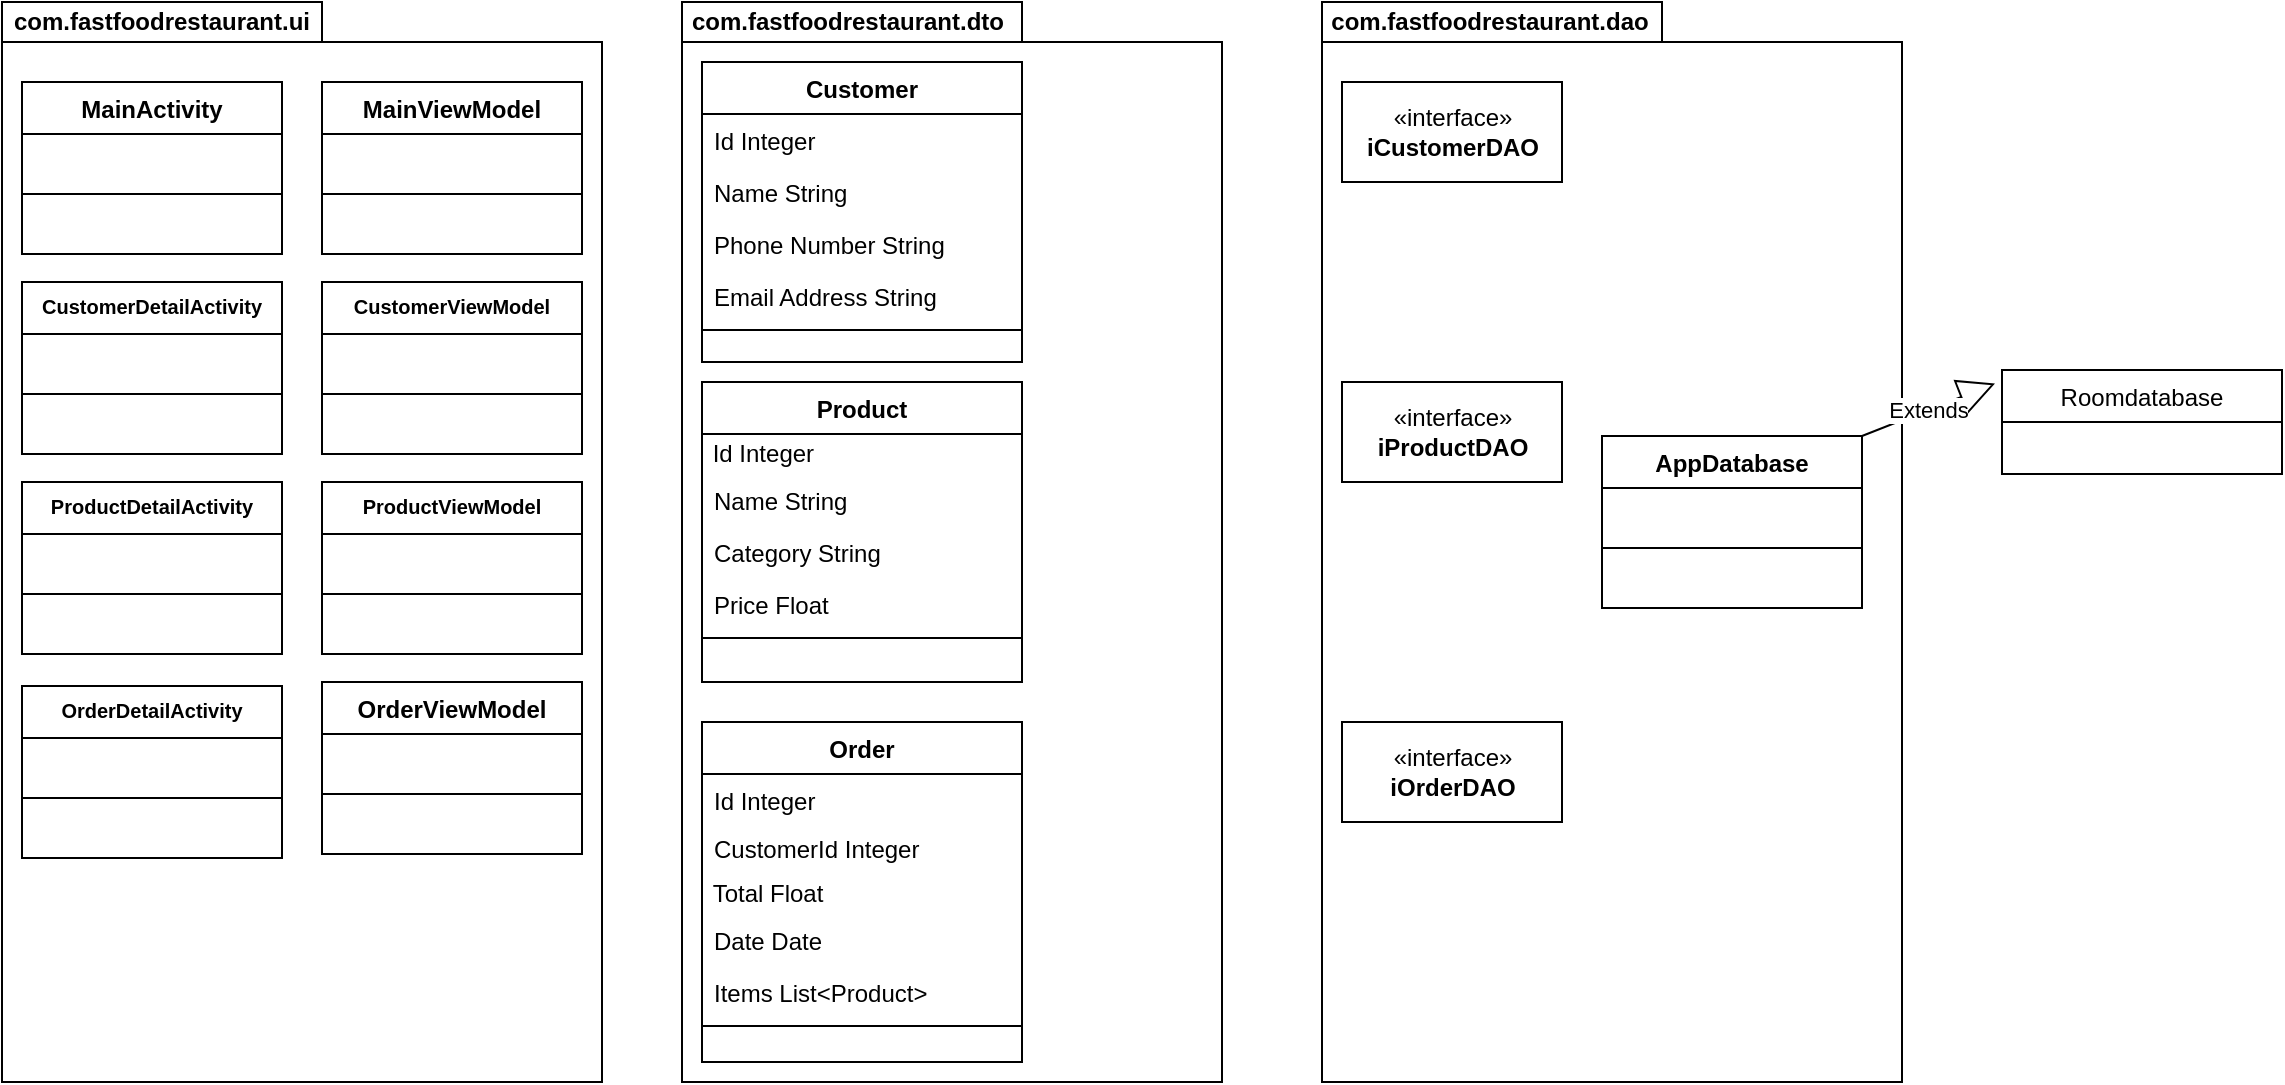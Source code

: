 <mxfile version="14.9.3" type="github">
  <diagram id="C5RBs43oDa-KdzZeNtuy" name="Page-1">
    <mxGraphModel dx="1422" dy="768" grid="1" gridSize="10" guides="1" tooltips="1" connect="1" arrows="1" fold="1" page="1" pageScale="1" pageWidth="1169" pageHeight="827" math="0" shadow="0">
      <root>
        <mxCell id="WIyWlLk6GJQsqaUBKTNV-0" />
        <mxCell id="WIyWlLk6GJQsqaUBKTNV-1" parent="WIyWlLk6GJQsqaUBKTNV-0" />
        <mxCell id="FJJP1g_lL0mInLVzkYTo-33" value="" style="shape=folder;fontStyle=1;spacingTop=10;tabWidth=170;tabHeight=20;tabPosition=left;html=1;" vertex="1" parent="WIyWlLk6GJQsqaUBKTNV-1">
          <mxGeometry x="360" y="20" width="270" height="540" as="geometry" />
        </mxCell>
        <mxCell id="FJJP1g_lL0mInLVzkYTo-36" value="&lt;span style=&quot;font-weight: 700&quot;&gt;com.fastfoodrestaurant.dto&lt;/span&gt;" style="text;html=1;strokeColor=none;fillColor=none;align=center;verticalAlign=middle;whiteSpace=wrap;rounded=0;" vertex="1" parent="WIyWlLk6GJQsqaUBKTNV-1">
          <mxGeometry x="363" y="20" width="160" height="20" as="geometry" />
        </mxCell>
        <mxCell id="FJJP1g_lL0mInLVzkYTo-37" value="" style="shape=folder;fontStyle=1;spacingTop=10;tabWidth=160;tabHeight=20;tabPosition=left;html=1;" vertex="1" parent="WIyWlLk6GJQsqaUBKTNV-1">
          <mxGeometry x="20" y="20" width="300" height="540" as="geometry" />
        </mxCell>
        <mxCell id="FJJP1g_lL0mInLVzkYTo-38" value="&lt;span style=&quot;font-weight: 700&quot;&gt;com.fastfoodrestaurant.ui&lt;/span&gt;" style="text;html=1;strokeColor=none;fillColor=none;align=center;verticalAlign=middle;whiteSpace=wrap;rounded=0;" vertex="1" parent="WIyWlLk6GJQsqaUBKTNV-1">
          <mxGeometry x="20" y="20" width="160" height="20" as="geometry" />
        </mxCell>
        <mxCell id="FJJP1g_lL0mInLVzkYTo-39" value="" style="shape=folder;fontStyle=1;spacingTop=10;tabWidth=170;tabHeight=20;tabPosition=left;html=1;" vertex="1" parent="WIyWlLk6GJQsqaUBKTNV-1">
          <mxGeometry x="680" y="20" width="290" height="540" as="geometry" />
        </mxCell>
        <mxCell id="FJJP1g_lL0mInLVzkYTo-40" value="&lt;span style=&quot;font-weight: 700&quot;&gt;com.fastfoodrestaurant.dao&lt;/span&gt;" style="text;html=1;strokeColor=none;fillColor=none;align=center;verticalAlign=middle;whiteSpace=wrap;rounded=0;" vertex="1" parent="WIyWlLk6GJQsqaUBKTNV-1">
          <mxGeometry x="684" y="20" width="160" height="20" as="geometry" />
        </mxCell>
        <mxCell id="zkfFHV4jXpPFQw0GAbJ--0" value="Customer" style="swimlane;fontStyle=1;align=center;verticalAlign=top;childLayout=stackLayout;horizontal=1;startSize=26;horizontalStack=0;resizeParent=1;resizeLast=0;collapsible=1;marginBottom=0;rounded=0;shadow=0;strokeWidth=1;" parent="WIyWlLk6GJQsqaUBKTNV-1" vertex="1">
          <mxGeometry x="370" y="50" width="160" height="150" as="geometry">
            <mxRectangle x="230" y="140" width="160" height="26" as="alternateBounds" />
          </mxGeometry>
        </mxCell>
        <mxCell id="FJJP1g_lL0mInLVzkYTo-23" value="Id Integer" style="text;strokeColor=none;fillColor=none;align=left;verticalAlign=top;spacingLeft=4;spacingRight=4;overflow=hidden;rotatable=0;points=[[0,0.5],[1,0.5]];portConstraint=eastwest;opacity=30;" vertex="1" parent="zkfFHV4jXpPFQw0GAbJ--0">
          <mxGeometry y="26" width="160" height="26" as="geometry" />
        </mxCell>
        <mxCell id="zkfFHV4jXpPFQw0GAbJ--1" value="Name String" style="text;align=left;verticalAlign=top;spacingLeft=4;spacingRight=4;overflow=hidden;rotatable=0;points=[[0,0.5],[1,0.5]];portConstraint=eastwest;" parent="zkfFHV4jXpPFQw0GAbJ--0" vertex="1">
          <mxGeometry y="52" width="160" height="26" as="geometry" />
        </mxCell>
        <mxCell id="zkfFHV4jXpPFQw0GAbJ--2" value="Phone Number String" style="text;align=left;verticalAlign=top;spacingLeft=4;spacingRight=4;overflow=hidden;rotatable=0;points=[[0,0.5],[1,0.5]];portConstraint=eastwest;rounded=0;shadow=0;html=0;" parent="zkfFHV4jXpPFQw0GAbJ--0" vertex="1">
          <mxGeometry y="78" width="160" height="26" as="geometry" />
        </mxCell>
        <mxCell id="zkfFHV4jXpPFQw0GAbJ--3" value="Email Address String" style="text;align=left;verticalAlign=top;spacingLeft=4;spacingRight=4;overflow=hidden;rotatable=0;points=[[0,0.5],[1,0.5]];portConstraint=eastwest;rounded=0;shadow=0;html=0;" parent="zkfFHV4jXpPFQw0GAbJ--0" vertex="1">
          <mxGeometry y="104" width="160" height="26" as="geometry" />
        </mxCell>
        <mxCell id="FJJP1g_lL0mInLVzkYTo-28" value="" style="line;strokeWidth=1;fillColor=none;align=left;verticalAlign=middle;spacingTop=-1;spacingLeft=3;spacingRight=3;rotatable=0;labelPosition=right;points=[];portConstraint=eastwest;" vertex="1" parent="zkfFHV4jXpPFQw0GAbJ--0">
          <mxGeometry y="130" width="160" height="8" as="geometry" />
        </mxCell>
        <mxCell id="FJJP1g_lL0mInLVzkYTo-0" value="Order" style="swimlane;fontStyle=1;align=center;verticalAlign=top;childLayout=stackLayout;horizontal=1;startSize=26;horizontalStack=0;resizeParent=1;resizeLast=0;collapsible=1;marginBottom=0;rounded=0;shadow=0;strokeWidth=1;" vertex="1" parent="WIyWlLk6GJQsqaUBKTNV-1">
          <mxGeometry x="370" y="380" width="160" height="170" as="geometry">
            <mxRectangle x="230" y="140" width="160" height="26" as="alternateBounds" />
          </mxGeometry>
        </mxCell>
        <mxCell id="FJJP1g_lL0mInLVzkYTo-1" value="Id Integer" style="text;align=left;verticalAlign=top;spacingLeft=4;spacingRight=4;overflow=hidden;rotatable=0;points=[[0,0.5],[1,0.5]];portConstraint=eastwest;" vertex="1" parent="FJJP1g_lL0mInLVzkYTo-0">
          <mxGeometry y="26" width="160" height="24" as="geometry" />
        </mxCell>
        <mxCell id="FJJP1g_lL0mInLVzkYTo-2" value="CustomerId Integer" style="text;align=left;verticalAlign=top;spacingLeft=4;spacingRight=4;overflow=hidden;rotatable=0;points=[[0,0.5],[1,0.5]];portConstraint=eastwest;rounded=0;shadow=0;html=0;" vertex="1" parent="FJJP1g_lL0mInLVzkYTo-0">
          <mxGeometry y="50" width="160" height="26" as="geometry" />
        </mxCell>
        <mxCell id="FJJP1g_lL0mInLVzkYTo-7" value="&amp;nbsp;Total Float" style="text;html=1;align=left;verticalAlign=middle;resizable=0;points=[];autosize=1;strokeColor=none;" vertex="1" parent="FJJP1g_lL0mInLVzkYTo-0">
          <mxGeometry y="76" width="160" height="20" as="geometry" />
        </mxCell>
        <mxCell id="FJJP1g_lL0mInLVzkYTo-24" value="Date Date" style="text;strokeColor=none;fillColor=none;align=left;verticalAlign=top;spacingLeft=4;spacingRight=4;overflow=hidden;rotatable=0;points=[[0,0.5],[1,0.5]];portConstraint=eastwest;opacity=30;" vertex="1" parent="FJJP1g_lL0mInLVzkYTo-0">
          <mxGeometry y="96" width="160" height="26" as="geometry" />
        </mxCell>
        <mxCell id="FJJP1g_lL0mInLVzkYTo-27" value="Items List&lt;Product&gt;" style="text;align=left;verticalAlign=top;spacingLeft=4;spacingRight=4;overflow=hidden;rotatable=0;points=[[0,0.5],[1,0.5]];portConstraint=eastwest;rounded=0;shadow=0;html=0;" vertex="1" parent="FJJP1g_lL0mInLVzkYTo-0">
          <mxGeometry y="122" width="160" height="26" as="geometry" />
        </mxCell>
        <mxCell id="FJJP1g_lL0mInLVzkYTo-29" value="" style="line;strokeWidth=1;fillColor=none;align=left;verticalAlign=middle;spacingTop=-1;spacingLeft=3;spacingRight=3;rotatable=0;labelPosition=right;points=[];portConstraint=eastwest;" vertex="1" parent="FJJP1g_lL0mInLVzkYTo-0">
          <mxGeometry y="148" width="160" height="8" as="geometry" />
        </mxCell>
        <mxCell id="FJJP1g_lL0mInLVzkYTo-9" value="Product" style="swimlane;fontStyle=1;align=center;verticalAlign=top;childLayout=stackLayout;horizontal=1;startSize=26;horizontalStack=0;resizeParent=1;resizeLast=0;collapsible=1;marginBottom=0;rounded=0;shadow=0;strokeWidth=1;" vertex="1" parent="WIyWlLk6GJQsqaUBKTNV-1">
          <mxGeometry x="370" y="210" width="160" height="150" as="geometry">
            <mxRectangle x="230" y="140" width="160" height="26" as="alternateBounds" />
          </mxGeometry>
        </mxCell>
        <mxCell id="FJJP1g_lL0mInLVzkYTo-10" value="&amp;nbsp;Id Integer" style="text;html=1;align=left;verticalAlign=middle;resizable=0;points=[];autosize=1;strokeColor=none;" vertex="1" parent="FJJP1g_lL0mInLVzkYTo-9">
          <mxGeometry y="26" width="160" height="20" as="geometry" />
        </mxCell>
        <mxCell id="FJJP1g_lL0mInLVzkYTo-11" value="Name String" style="text;align=left;verticalAlign=top;spacingLeft=4;spacingRight=4;overflow=hidden;rotatable=0;points=[[0,0.5],[1,0.5]];portConstraint=eastwest;" vertex="1" parent="FJJP1g_lL0mInLVzkYTo-9">
          <mxGeometry y="46" width="160" height="26" as="geometry" />
        </mxCell>
        <mxCell id="FJJP1g_lL0mInLVzkYTo-12" value="Category String" style="text;align=left;verticalAlign=top;spacingLeft=4;spacingRight=4;overflow=hidden;rotatable=0;points=[[0,0.5],[1,0.5]];portConstraint=eastwest;rounded=0;shadow=0;html=0;" vertex="1" parent="FJJP1g_lL0mInLVzkYTo-9">
          <mxGeometry y="72" width="160" height="26" as="geometry" />
        </mxCell>
        <mxCell id="FJJP1g_lL0mInLVzkYTo-13" value="Price Float" style="text;align=left;verticalAlign=top;spacingLeft=4;spacingRight=4;overflow=hidden;rotatable=0;points=[[0,0.5],[1,0.5]];portConstraint=eastwest;rounded=0;shadow=0;html=0;" vertex="1" parent="FJJP1g_lL0mInLVzkYTo-9">
          <mxGeometry y="98" width="160" height="26" as="geometry" />
        </mxCell>
        <mxCell id="FJJP1g_lL0mInLVzkYTo-30" value="" style="line;strokeWidth=1;fillColor=none;align=left;verticalAlign=middle;spacingTop=-1;spacingLeft=3;spacingRight=3;rotatable=0;labelPosition=right;points=[];portConstraint=eastwest;" vertex="1" parent="FJJP1g_lL0mInLVzkYTo-9">
          <mxGeometry y="124" width="160" height="8" as="geometry" />
        </mxCell>
        <mxCell id="FJJP1g_lL0mInLVzkYTo-42" value="Roomdatabase" style="swimlane;fontStyle=0;childLayout=stackLayout;horizontal=1;startSize=26;fillColor=none;horizontalStack=0;resizeParent=1;resizeParentMax=0;resizeLast=0;collapsible=1;marginBottom=0;" vertex="1" parent="WIyWlLk6GJQsqaUBKTNV-1">
          <mxGeometry x="1020" y="204" width="140" height="52" as="geometry" />
        </mxCell>
        <mxCell id="FJJP1g_lL0mInLVzkYTo-51" value="«interface»&lt;br&gt;&lt;b&gt;iCustomerDAO&lt;/b&gt;" style="html=1;" vertex="1" parent="WIyWlLk6GJQsqaUBKTNV-1">
          <mxGeometry x="690" y="60" width="110" height="50" as="geometry" />
        </mxCell>
        <mxCell id="FJJP1g_lL0mInLVzkYTo-52" value="«interface»&lt;br&gt;&lt;b&gt;iOrderDAO&lt;/b&gt;" style="html=1;" vertex="1" parent="WIyWlLk6GJQsqaUBKTNV-1">
          <mxGeometry x="690" y="380" width="110" height="50" as="geometry" />
        </mxCell>
        <mxCell id="FJJP1g_lL0mInLVzkYTo-54" value="«interface»&lt;br&gt;&lt;b&gt;iProductDAO&lt;/b&gt;" style="html=1;" vertex="1" parent="WIyWlLk6GJQsqaUBKTNV-1">
          <mxGeometry x="690" y="210" width="110" height="50" as="geometry" />
        </mxCell>
        <mxCell id="FJJP1g_lL0mInLVzkYTo-55" value="AppDatabase" style="swimlane;fontStyle=1;align=center;verticalAlign=top;childLayout=stackLayout;horizontal=1;startSize=26;horizontalStack=0;resizeParent=1;resizeParentMax=0;resizeLast=0;collapsible=1;marginBottom=0;" vertex="1" parent="WIyWlLk6GJQsqaUBKTNV-1">
          <mxGeometry x="820" y="237" width="130" height="86" as="geometry" />
        </mxCell>
        <mxCell id="FJJP1g_lL0mInLVzkYTo-56" value=" " style="text;strokeColor=none;fillColor=none;align=left;verticalAlign=top;spacingLeft=4;spacingRight=4;overflow=hidden;rotatable=0;points=[[0,0.5],[1,0.5]];portConstraint=eastwest;" vertex="1" parent="FJJP1g_lL0mInLVzkYTo-55">
          <mxGeometry y="26" width="130" height="26" as="geometry" />
        </mxCell>
        <mxCell id="FJJP1g_lL0mInLVzkYTo-57" value="" style="line;strokeWidth=1;fillColor=none;align=left;verticalAlign=middle;spacingTop=-1;spacingLeft=3;spacingRight=3;rotatable=0;labelPosition=right;points=[];portConstraint=eastwest;" vertex="1" parent="FJJP1g_lL0mInLVzkYTo-55">
          <mxGeometry y="52" width="130" height="8" as="geometry" />
        </mxCell>
        <mxCell id="FJJP1g_lL0mInLVzkYTo-58" value=" " style="text;strokeColor=none;fillColor=none;align=left;verticalAlign=top;spacingLeft=4;spacingRight=4;overflow=hidden;rotatable=0;points=[[0,0.5],[1,0.5]];portConstraint=eastwest;" vertex="1" parent="FJJP1g_lL0mInLVzkYTo-55">
          <mxGeometry y="60" width="130" height="26" as="geometry" />
        </mxCell>
        <mxCell id="FJJP1g_lL0mInLVzkYTo-60" value="Extends" style="endArrow=block;endSize=16;endFill=0;html=1;entryX=-0.025;entryY=0.13;entryDx=0;entryDy=0;entryPerimeter=0;exitX=1;exitY=0;exitDx=0;exitDy=0;" edge="1" parent="WIyWlLk6GJQsqaUBKTNV-1" source="FJJP1g_lL0mInLVzkYTo-55" target="FJJP1g_lL0mInLVzkYTo-42">
          <mxGeometry width="160" relative="1" as="geometry">
            <mxPoint x="980" y="240" as="sourcePoint" />
            <mxPoint x="1140" y="240" as="targetPoint" />
          </mxGeometry>
        </mxCell>
        <mxCell id="FJJP1g_lL0mInLVzkYTo-61" value="MainActivity" style="swimlane;fontStyle=1;align=center;verticalAlign=top;childLayout=stackLayout;horizontal=1;startSize=26;horizontalStack=0;resizeParent=1;resizeParentMax=0;resizeLast=0;collapsible=1;marginBottom=0;" vertex="1" parent="WIyWlLk6GJQsqaUBKTNV-1">
          <mxGeometry x="30" y="60" width="130" height="86" as="geometry" />
        </mxCell>
        <mxCell id="FJJP1g_lL0mInLVzkYTo-62" value=" " style="text;strokeColor=none;fillColor=none;align=left;verticalAlign=top;spacingLeft=4;spacingRight=4;overflow=hidden;rotatable=0;points=[[0,0.5],[1,0.5]];portConstraint=eastwest;" vertex="1" parent="FJJP1g_lL0mInLVzkYTo-61">
          <mxGeometry y="26" width="130" height="26" as="geometry" />
        </mxCell>
        <mxCell id="FJJP1g_lL0mInLVzkYTo-63" value="" style="line;strokeWidth=1;fillColor=none;align=left;verticalAlign=middle;spacingTop=-1;spacingLeft=3;spacingRight=3;rotatable=0;labelPosition=right;points=[];portConstraint=eastwest;" vertex="1" parent="FJJP1g_lL0mInLVzkYTo-61">
          <mxGeometry y="52" width="130" height="8" as="geometry" />
        </mxCell>
        <mxCell id="FJJP1g_lL0mInLVzkYTo-64" value=" " style="text;strokeColor=none;fillColor=none;align=left;verticalAlign=top;spacingLeft=4;spacingRight=4;overflow=hidden;rotatable=0;points=[[0,0.5],[1,0.5]];portConstraint=eastwest;" vertex="1" parent="FJJP1g_lL0mInLVzkYTo-61">
          <mxGeometry y="60" width="130" height="26" as="geometry" />
        </mxCell>
        <mxCell id="FJJP1g_lL0mInLVzkYTo-66" value="MainViewModel" style="swimlane;fontStyle=1;align=center;verticalAlign=top;childLayout=stackLayout;horizontal=1;startSize=26;horizontalStack=0;resizeParent=1;resizeParentMax=0;resizeLast=0;collapsible=1;marginBottom=0;" vertex="1" parent="WIyWlLk6GJQsqaUBKTNV-1">
          <mxGeometry x="180" y="60" width="130" height="86" as="geometry" />
        </mxCell>
        <mxCell id="FJJP1g_lL0mInLVzkYTo-67" value=" " style="text;strokeColor=none;fillColor=none;align=left;verticalAlign=top;spacingLeft=4;spacingRight=4;overflow=hidden;rotatable=0;points=[[0,0.5],[1,0.5]];portConstraint=eastwest;" vertex="1" parent="FJJP1g_lL0mInLVzkYTo-66">
          <mxGeometry y="26" width="130" height="26" as="geometry" />
        </mxCell>
        <mxCell id="FJJP1g_lL0mInLVzkYTo-68" value="" style="line;strokeWidth=1;fillColor=none;align=left;verticalAlign=middle;spacingTop=-1;spacingLeft=3;spacingRight=3;rotatable=0;labelPosition=right;points=[];portConstraint=eastwest;" vertex="1" parent="FJJP1g_lL0mInLVzkYTo-66">
          <mxGeometry y="52" width="130" height="8" as="geometry" />
        </mxCell>
        <mxCell id="FJJP1g_lL0mInLVzkYTo-69" value=" " style="text;strokeColor=none;fillColor=none;align=left;verticalAlign=top;spacingLeft=4;spacingRight=4;overflow=hidden;rotatable=0;points=[[0,0.5],[1,0.5]];portConstraint=eastwest;" vertex="1" parent="FJJP1g_lL0mInLVzkYTo-66">
          <mxGeometry y="60" width="130" height="26" as="geometry" />
        </mxCell>
        <mxCell id="FJJP1g_lL0mInLVzkYTo-71" value="ProductDetailActivity" style="swimlane;fontStyle=1;align=center;verticalAlign=top;childLayout=stackLayout;horizontal=1;startSize=26;horizontalStack=0;resizeParent=1;resizeParentMax=0;resizeLast=0;collapsible=1;marginBottom=0;fontSize=10;" vertex="1" parent="WIyWlLk6GJQsqaUBKTNV-1">
          <mxGeometry x="30" y="260" width="130" height="86" as="geometry" />
        </mxCell>
        <mxCell id="FJJP1g_lL0mInLVzkYTo-72" value=" " style="text;strokeColor=none;fillColor=none;align=left;verticalAlign=top;spacingLeft=4;spacingRight=4;overflow=hidden;rotatable=0;points=[[0,0.5],[1,0.5]];portConstraint=eastwest;" vertex="1" parent="FJJP1g_lL0mInLVzkYTo-71">
          <mxGeometry y="26" width="130" height="26" as="geometry" />
        </mxCell>
        <mxCell id="FJJP1g_lL0mInLVzkYTo-73" value="" style="line;strokeWidth=1;fillColor=none;align=left;verticalAlign=middle;spacingTop=-1;spacingLeft=3;spacingRight=3;rotatable=0;labelPosition=right;points=[];portConstraint=eastwest;" vertex="1" parent="FJJP1g_lL0mInLVzkYTo-71">
          <mxGeometry y="52" width="130" height="8" as="geometry" />
        </mxCell>
        <mxCell id="FJJP1g_lL0mInLVzkYTo-74" value=" " style="text;strokeColor=none;fillColor=none;align=left;verticalAlign=top;spacingLeft=4;spacingRight=4;overflow=hidden;rotatable=0;points=[[0,0.5],[1,0.5]];portConstraint=eastwest;" vertex="1" parent="FJJP1g_lL0mInLVzkYTo-71">
          <mxGeometry y="60" width="130" height="26" as="geometry" />
        </mxCell>
        <mxCell id="FJJP1g_lL0mInLVzkYTo-75" value="CustomerDetailActivity" style="swimlane;fontStyle=1;align=center;verticalAlign=top;childLayout=stackLayout;horizontal=1;startSize=26;horizontalStack=0;resizeParent=1;resizeParentMax=0;resizeLast=0;collapsible=1;marginBottom=0;fontSize=10;" vertex="1" parent="WIyWlLk6GJQsqaUBKTNV-1">
          <mxGeometry x="30" y="160" width="130" height="86" as="geometry" />
        </mxCell>
        <mxCell id="FJJP1g_lL0mInLVzkYTo-76" value=" " style="text;strokeColor=none;fillColor=none;align=left;verticalAlign=top;spacingLeft=4;spacingRight=4;overflow=hidden;rotatable=0;points=[[0,0.5],[1,0.5]];portConstraint=eastwest;" vertex="1" parent="FJJP1g_lL0mInLVzkYTo-75">
          <mxGeometry y="26" width="130" height="26" as="geometry" />
        </mxCell>
        <mxCell id="FJJP1g_lL0mInLVzkYTo-77" value="" style="line;strokeWidth=1;fillColor=none;align=left;verticalAlign=middle;spacingTop=-1;spacingLeft=3;spacingRight=3;rotatable=0;labelPosition=right;points=[];portConstraint=eastwest;" vertex="1" parent="FJJP1g_lL0mInLVzkYTo-75">
          <mxGeometry y="52" width="130" height="8" as="geometry" />
        </mxCell>
        <mxCell id="FJJP1g_lL0mInLVzkYTo-78" value=" " style="text;strokeColor=none;fillColor=none;align=left;verticalAlign=top;spacingLeft=4;spacingRight=4;overflow=hidden;rotatable=0;points=[[0,0.5],[1,0.5]];portConstraint=eastwest;" vertex="1" parent="FJJP1g_lL0mInLVzkYTo-75">
          <mxGeometry y="60" width="130" height="26" as="geometry" />
        </mxCell>
        <mxCell id="FJJP1g_lL0mInLVzkYTo-79" value="OrderDetailActivity" style="swimlane;fontStyle=1;align=center;verticalAlign=top;childLayout=stackLayout;horizontal=1;startSize=26;horizontalStack=0;resizeParent=1;resizeParentMax=0;resizeLast=0;collapsible=1;marginBottom=0;fontSize=10;" vertex="1" parent="WIyWlLk6GJQsqaUBKTNV-1">
          <mxGeometry x="30" y="362" width="130" height="86" as="geometry" />
        </mxCell>
        <mxCell id="FJJP1g_lL0mInLVzkYTo-80" value=" " style="text;strokeColor=none;fillColor=none;align=left;verticalAlign=top;spacingLeft=4;spacingRight=4;overflow=hidden;rotatable=0;points=[[0,0.5],[1,0.5]];portConstraint=eastwest;" vertex="1" parent="FJJP1g_lL0mInLVzkYTo-79">
          <mxGeometry y="26" width="130" height="26" as="geometry" />
        </mxCell>
        <mxCell id="FJJP1g_lL0mInLVzkYTo-81" value="" style="line;strokeWidth=1;fillColor=none;align=left;verticalAlign=middle;spacingTop=-1;spacingLeft=3;spacingRight=3;rotatable=0;labelPosition=right;points=[];portConstraint=eastwest;" vertex="1" parent="FJJP1g_lL0mInLVzkYTo-79">
          <mxGeometry y="52" width="130" height="8" as="geometry" />
        </mxCell>
        <mxCell id="FJJP1g_lL0mInLVzkYTo-82" value=" " style="text;strokeColor=none;fillColor=none;align=left;verticalAlign=top;spacingLeft=4;spacingRight=4;overflow=hidden;rotatable=0;points=[[0,0.5],[1,0.5]];portConstraint=eastwest;" vertex="1" parent="FJJP1g_lL0mInLVzkYTo-79">
          <mxGeometry y="60" width="130" height="26" as="geometry" />
        </mxCell>
        <mxCell id="FJJP1g_lL0mInLVzkYTo-84" value="CustomerViewModel" style="swimlane;fontStyle=1;align=center;verticalAlign=top;childLayout=stackLayout;horizontal=1;startSize=26;horizontalStack=0;resizeParent=1;resizeParentMax=0;resizeLast=0;collapsible=1;marginBottom=0;fontSize=10;" vertex="1" parent="WIyWlLk6GJQsqaUBKTNV-1">
          <mxGeometry x="180" y="160" width="130" height="86" as="geometry" />
        </mxCell>
        <mxCell id="FJJP1g_lL0mInLVzkYTo-85" value=" " style="text;strokeColor=none;fillColor=none;align=left;verticalAlign=top;spacingLeft=4;spacingRight=4;overflow=hidden;rotatable=0;points=[[0,0.5],[1,0.5]];portConstraint=eastwest;" vertex="1" parent="FJJP1g_lL0mInLVzkYTo-84">
          <mxGeometry y="26" width="130" height="26" as="geometry" />
        </mxCell>
        <mxCell id="FJJP1g_lL0mInLVzkYTo-86" value="" style="line;strokeWidth=1;fillColor=none;align=left;verticalAlign=middle;spacingTop=-1;spacingLeft=3;spacingRight=3;rotatable=0;labelPosition=right;points=[];portConstraint=eastwest;" vertex="1" parent="FJJP1g_lL0mInLVzkYTo-84">
          <mxGeometry y="52" width="130" height="8" as="geometry" />
        </mxCell>
        <mxCell id="FJJP1g_lL0mInLVzkYTo-87" value=" " style="text;strokeColor=none;fillColor=none;align=left;verticalAlign=top;spacingLeft=4;spacingRight=4;overflow=hidden;rotatable=0;points=[[0,0.5],[1,0.5]];portConstraint=eastwest;" vertex="1" parent="FJJP1g_lL0mInLVzkYTo-84">
          <mxGeometry y="60" width="130" height="26" as="geometry" />
        </mxCell>
        <mxCell id="FJJP1g_lL0mInLVzkYTo-88" value="ProductViewModel" style="swimlane;fontStyle=1;align=center;verticalAlign=top;childLayout=stackLayout;horizontal=1;startSize=26;horizontalStack=0;resizeParent=1;resizeParentMax=0;resizeLast=0;collapsible=1;marginBottom=0;fontSize=10;" vertex="1" parent="WIyWlLk6GJQsqaUBKTNV-1">
          <mxGeometry x="180" y="260" width="130" height="86" as="geometry" />
        </mxCell>
        <mxCell id="FJJP1g_lL0mInLVzkYTo-89" value=" " style="text;strokeColor=none;fillColor=none;align=left;verticalAlign=top;spacingLeft=4;spacingRight=4;overflow=hidden;rotatable=0;points=[[0,0.5],[1,0.5]];portConstraint=eastwest;" vertex="1" parent="FJJP1g_lL0mInLVzkYTo-88">
          <mxGeometry y="26" width="130" height="26" as="geometry" />
        </mxCell>
        <mxCell id="FJJP1g_lL0mInLVzkYTo-90" value="" style="line;strokeWidth=1;fillColor=none;align=left;verticalAlign=middle;spacingTop=-1;spacingLeft=3;spacingRight=3;rotatable=0;labelPosition=right;points=[];portConstraint=eastwest;" vertex="1" parent="FJJP1g_lL0mInLVzkYTo-88">
          <mxGeometry y="52" width="130" height="8" as="geometry" />
        </mxCell>
        <mxCell id="FJJP1g_lL0mInLVzkYTo-91" value=" " style="text;strokeColor=none;fillColor=none;align=left;verticalAlign=top;spacingLeft=4;spacingRight=4;overflow=hidden;rotatable=0;points=[[0,0.5],[1,0.5]];portConstraint=eastwest;" vertex="1" parent="FJJP1g_lL0mInLVzkYTo-88">
          <mxGeometry y="60" width="130" height="26" as="geometry" />
        </mxCell>
        <mxCell id="FJJP1g_lL0mInLVzkYTo-92" value="OrderViewModel" style="swimlane;fontStyle=1;align=center;verticalAlign=top;childLayout=stackLayout;horizontal=1;startSize=26;horizontalStack=0;resizeParent=1;resizeParentMax=0;resizeLast=0;collapsible=1;marginBottom=0;" vertex="1" parent="WIyWlLk6GJQsqaUBKTNV-1">
          <mxGeometry x="180" y="360" width="130" height="86" as="geometry" />
        </mxCell>
        <mxCell id="FJJP1g_lL0mInLVzkYTo-93" value=" " style="text;strokeColor=none;fillColor=none;align=left;verticalAlign=top;spacingLeft=4;spacingRight=4;overflow=hidden;rotatable=0;points=[[0,0.5],[1,0.5]];portConstraint=eastwest;" vertex="1" parent="FJJP1g_lL0mInLVzkYTo-92">
          <mxGeometry y="26" width="130" height="26" as="geometry" />
        </mxCell>
        <mxCell id="FJJP1g_lL0mInLVzkYTo-94" value="" style="line;strokeWidth=1;fillColor=none;align=left;verticalAlign=middle;spacingTop=-1;spacingLeft=3;spacingRight=3;rotatable=0;labelPosition=right;points=[];portConstraint=eastwest;" vertex="1" parent="FJJP1g_lL0mInLVzkYTo-92">
          <mxGeometry y="52" width="130" height="8" as="geometry" />
        </mxCell>
        <mxCell id="FJJP1g_lL0mInLVzkYTo-95" value=" " style="text;strokeColor=none;fillColor=none;align=left;verticalAlign=top;spacingLeft=4;spacingRight=4;overflow=hidden;rotatable=0;points=[[0,0.5],[1,0.5]];portConstraint=eastwest;" vertex="1" parent="FJJP1g_lL0mInLVzkYTo-92">
          <mxGeometry y="60" width="130" height="26" as="geometry" />
        </mxCell>
      </root>
    </mxGraphModel>
  </diagram>
</mxfile>
